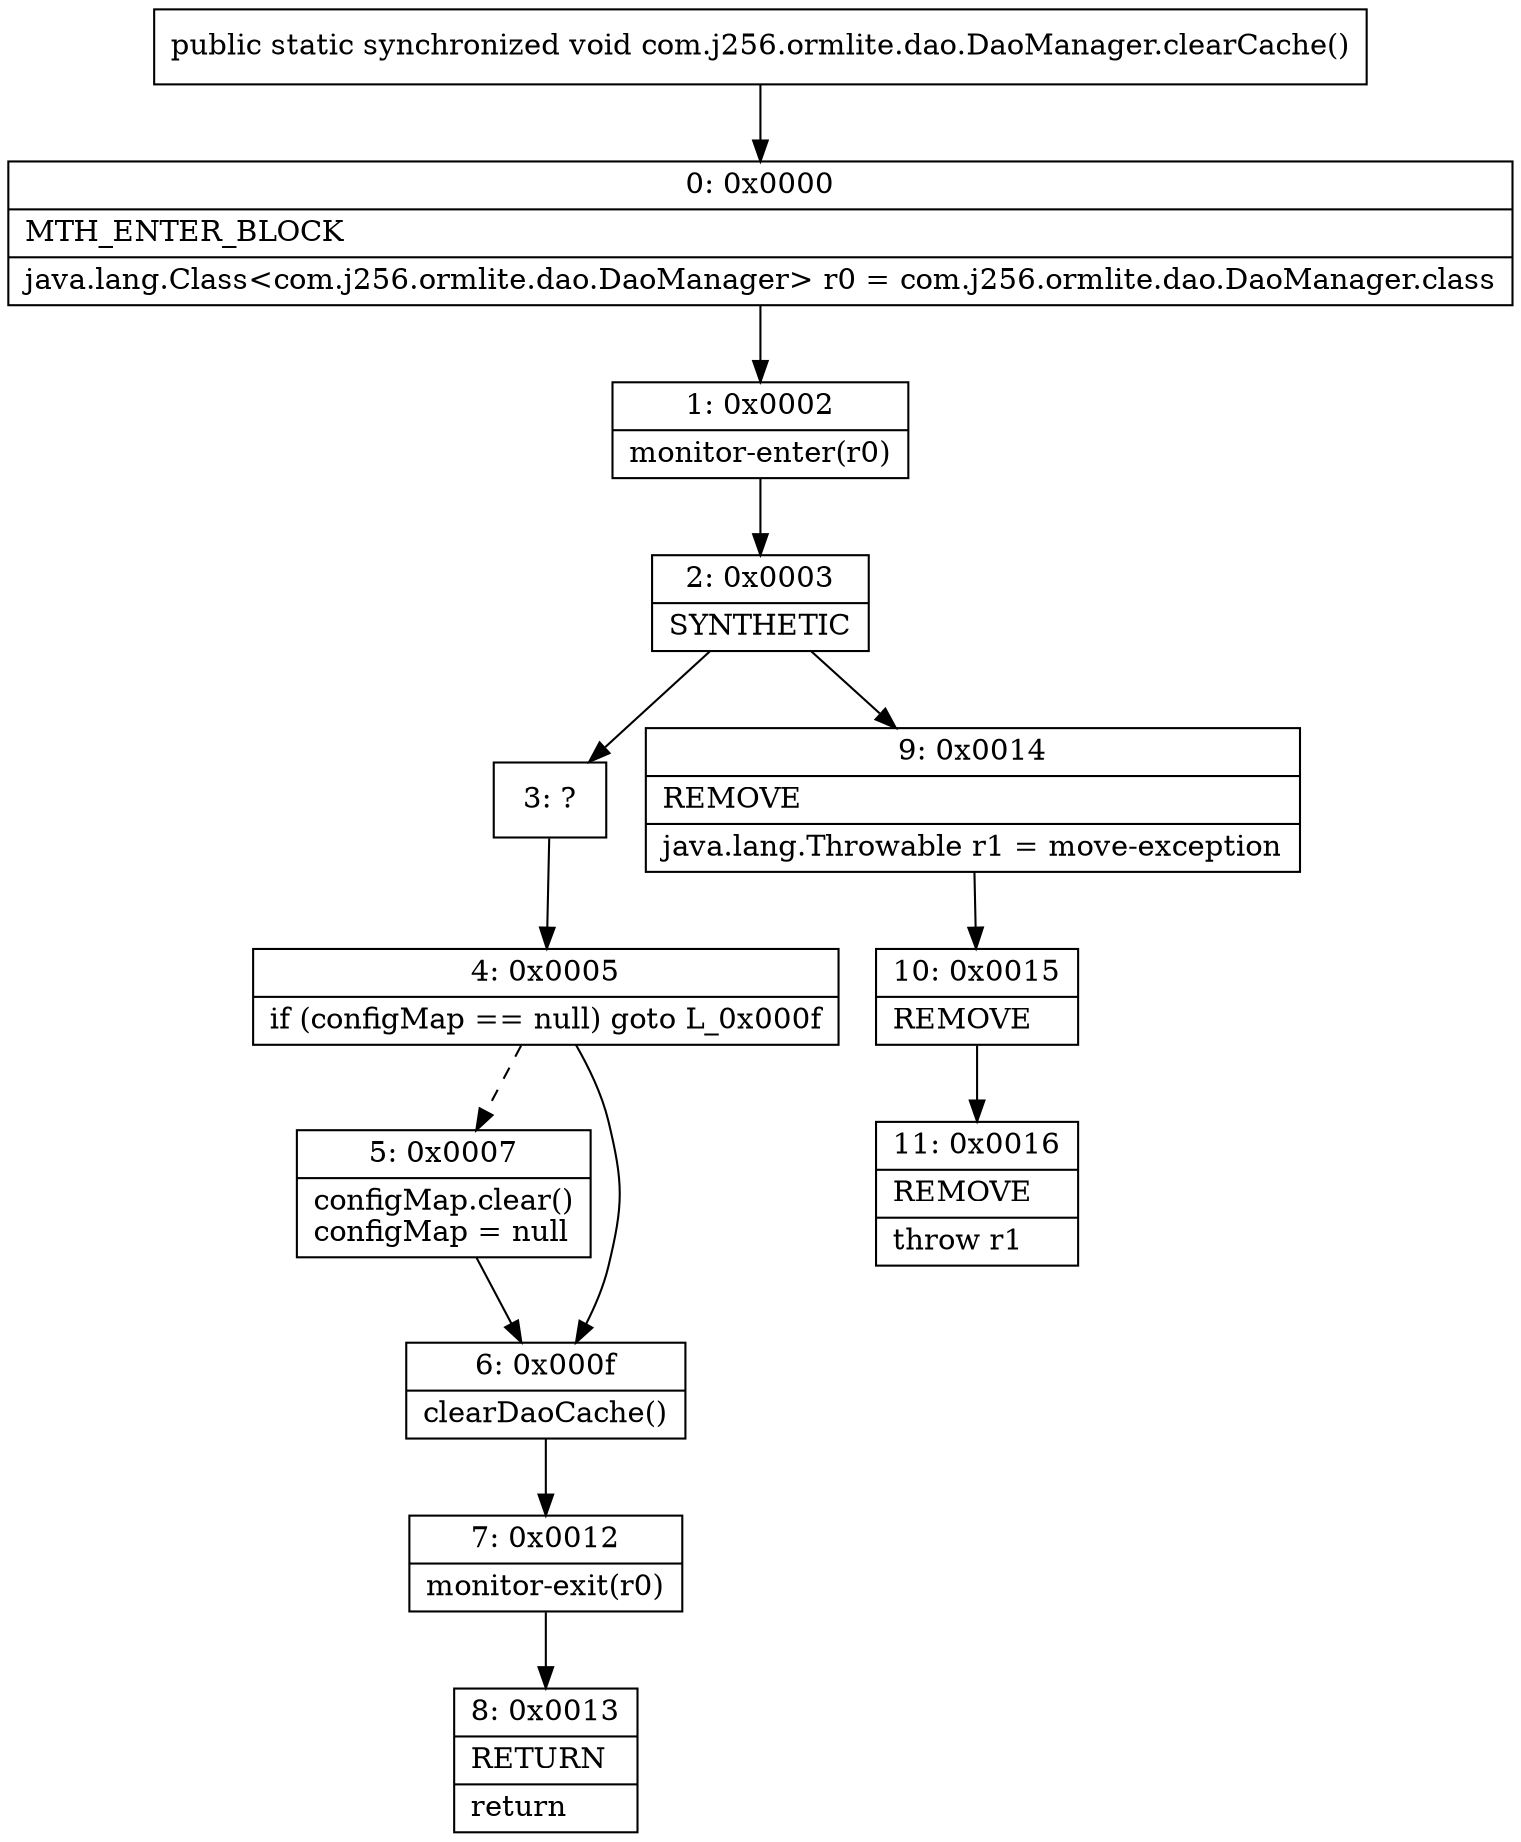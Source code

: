digraph "CFG forcom.j256.ormlite.dao.DaoManager.clearCache()V" {
Node_0 [shape=record,label="{0\:\ 0x0000|MTH_ENTER_BLOCK\l|java.lang.Class\<com.j256.ormlite.dao.DaoManager\> r0 = com.j256.ormlite.dao.DaoManager.class\l}"];
Node_1 [shape=record,label="{1\:\ 0x0002|monitor\-enter(r0)\l}"];
Node_2 [shape=record,label="{2\:\ 0x0003|SYNTHETIC\l}"];
Node_3 [shape=record,label="{3\:\ ?}"];
Node_4 [shape=record,label="{4\:\ 0x0005|if (configMap == null) goto L_0x000f\l}"];
Node_5 [shape=record,label="{5\:\ 0x0007|configMap.clear()\lconfigMap = null\l}"];
Node_6 [shape=record,label="{6\:\ 0x000f|clearDaoCache()\l}"];
Node_7 [shape=record,label="{7\:\ 0x0012|monitor\-exit(r0)\l}"];
Node_8 [shape=record,label="{8\:\ 0x0013|RETURN\l|return\l}"];
Node_9 [shape=record,label="{9\:\ 0x0014|REMOVE\l|java.lang.Throwable r1 = move\-exception\l}"];
Node_10 [shape=record,label="{10\:\ 0x0015|REMOVE\l}"];
Node_11 [shape=record,label="{11\:\ 0x0016|REMOVE\l|throw r1\l}"];
MethodNode[shape=record,label="{public static synchronized void com.j256.ormlite.dao.DaoManager.clearCache() }"];
MethodNode -> Node_0;
Node_0 -> Node_1;
Node_1 -> Node_2;
Node_2 -> Node_3;
Node_2 -> Node_9;
Node_3 -> Node_4;
Node_4 -> Node_5[style=dashed];
Node_4 -> Node_6;
Node_5 -> Node_6;
Node_6 -> Node_7;
Node_7 -> Node_8;
Node_9 -> Node_10;
Node_10 -> Node_11;
}

